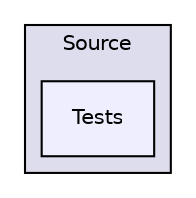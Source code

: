 digraph "bullet/bullet-2.82-r2704/Test/Source/Tests" {
  compound=true
  node [ fontsize="10", fontname="Helvetica"];
  edge [ labelfontsize="10", labelfontname="Helvetica"];
  subgraph clusterdir_67c225a56acec7bc6425c165c96913fd {
    graph [ bgcolor="#ddddee", pencolor="black", label="Source" fontname="Helvetica", fontsize="10", URL="dir_67c225a56acec7bc6425c165c96913fd.html"]
  dir_157cc9bee82e2ee05958203b5893dd7e [shape=box, label="Tests", style="filled", fillcolor="#eeeeff", pencolor="black", URL="dir_157cc9bee82e2ee05958203b5893dd7e.html"];
  }
}
